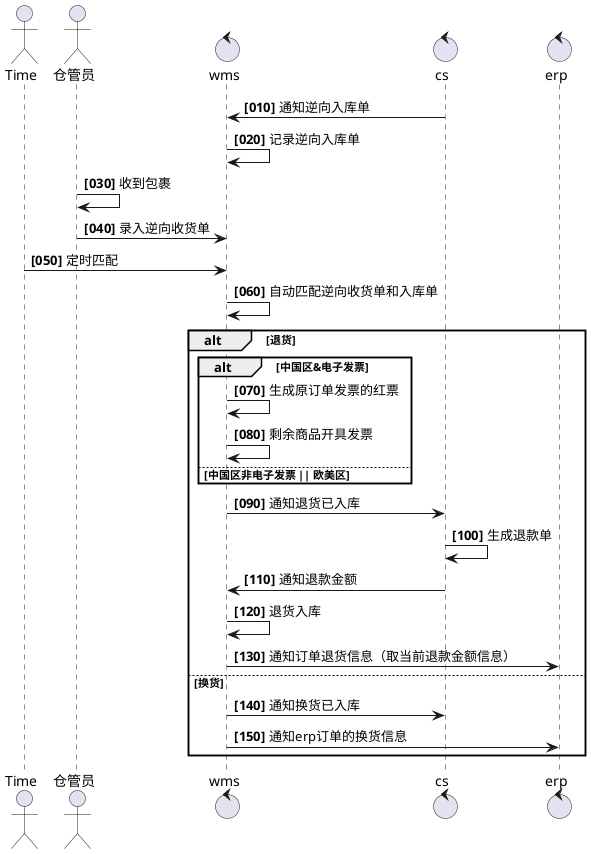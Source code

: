 @startuml
actor Time
actor 仓管员 as warehouser
control wms
control cs
control erp

autonumber 10 10 "<b>[000]"
cs -> wms: 通知逆向入库单
wms -> wms: 记录逆向入库单

warehouser -> warehouser: 收到包裹
warehouser -> wms: 录入逆向收货单

Time -> wms: 定时匹配
wms -> wms: 自动匹配逆向收货单和入库单

alt 退货
    alt 中国区&电子发票
        wms -> wms: 生成原订单发票的红票
        wms -> wms: 剩余商品开具发票
    else 中国区非电子发票 || 欧美区
    end
    wms -> cs: 通知退货已入库
    cs -> cs: 生成退款单
    cs -> wms: 通知退款金额
    wms -> wms: 退货入库
    wms -> erp: 通知订单退货信息（取当前退款金额信息）
else 换货
    wms -> cs: 通知换货已入库
    wms -> erp: 通知erp订单的换货信息
end

@enduml